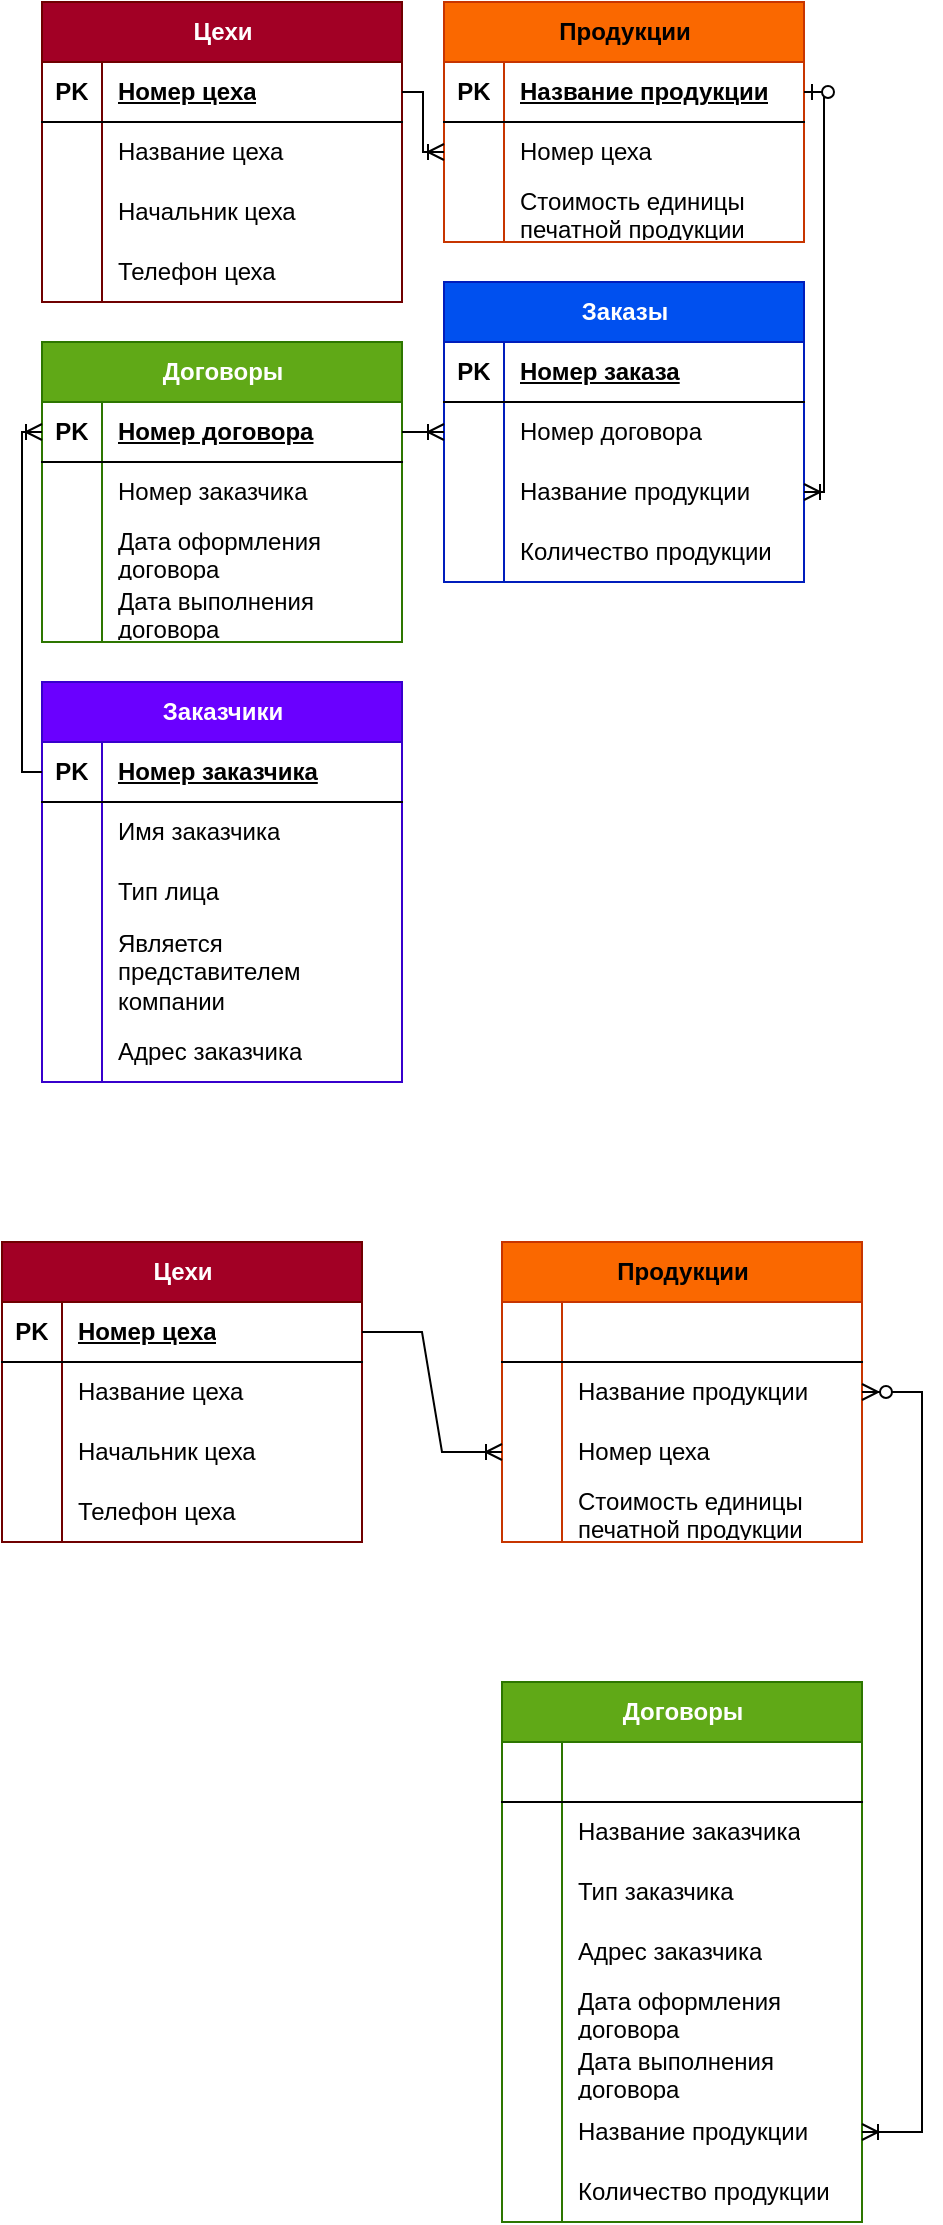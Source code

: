 <mxfile version="22.1.4" type="github">
  <diagram name="Страница 1" id="zLygSy3upfbwJDYn9ktv">
    <mxGraphModel dx="-335" dy="3119" grid="1" gridSize="10" guides="1" tooltips="1" connect="1" arrows="1" fold="1" page="1" pageScale="1" pageWidth="827" pageHeight="1169" math="0" shadow="0">
      <root>
        <mxCell id="0" />
        <mxCell id="1" parent="0" />
        <mxCell id="AlSZQaVEiFYt_fOlfbv8-2" value="Цехи" style="shape=table;startSize=30;container=1;collapsible=1;childLayout=tableLayout;fixedRows=1;rowLines=0;fontStyle=1;align=center;resizeLast=1;html=1;fillColor=#a20025;strokeColor=#6F0000;fontColor=#ffffff;" parent="1" vertex="1">
          <mxGeometry x="1040" y="-2320" width="180" height="150" as="geometry" />
        </mxCell>
        <mxCell id="AlSZQaVEiFYt_fOlfbv8-3" value="" style="shape=tableRow;horizontal=0;startSize=0;swimlaneHead=0;swimlaneBody=0;fillColor=none;collapsible=0;dropTarget=0;points=[[0,0.5],[1,0.5]];portConstraint=eastwest;top=0;left=0;right=0;bottom=1;" parent="AlSZQaVEiFYt_fOlfbv8-2" vertex="1">
          <mxGeometry y="30" width="180" height="30" as="geometry" />
        </mxCell>
        <mxCell id="AlSZQaVEiFYt_fOlfbv8-4" value="PK" style="shape=partialRectangle;connectable=0;fillColor=none;top=0;left=0;bottom=0;right=0;fontStyle=1;overflow=hidden;whiteSpace=wrap;html=1;" parent="AlSZQaVEiFYt_fOlfbv8-3" vertex="1">
          <mxGeometry width="30" height="30" as="geometry">
            <mxRectangle width="30" height="30" as="alternateBounds" />
          </mxGeometry>
        </mxCell>
        <mxCell id="AlSZQaVEiFYt_fOlfbv8-5" value="Номер цеха" style="shape=partialRectangle;connectable=0;fillColor=none;top=0;left=0;bottom=0;right=0;align=left;spacingLeft=6;fontStyle=5;overflow=hidden;whiteSpace=wrap;html=1;" parent="AlSZQaVEiFYt_fOlfbv8-3" vertex="1">
          <mxGeometry x="30" width="150" height="30" as="geometry">
            <mxRectangle width="150" height="30" as="alternateBounds" />
          </mxGeometry>
        </mxCell>
        <mxCell id="AlSZQaVEiFYt_fOlfbv8-6" value="" style="shape=tableRow;horizontal=0;startSize=0;swimlaneHead=0;swimlaneBody=0;fillColor=none;collapsible=0;dropTarget=0;points=[[0,0.5],[1,0.5]];portConstraint=eastwest;top=0;left=0;right=0;bottom=0;" parent="AlSZQaVEiFYt_fOlfbv8-2" vertex="1">
          <mxGeometry y="60" width="180" height="30" as="geometry" />
        </mxCell>
        <mxCell id="AlSZQaVEiFYt_fOlfbv8-7" value="" style="shape=partialRectangle;connectable=0;fillColor=none;top=0;left=0;bottom=0;right=0;editable=1;overflow=hidden;whiteSpace=wrap;html=1;" parent="AlSZQaVEiFYt_fOlfbv8-6" vertex="1">
          <mxGeometry width="30" height="30" as="geometry">
            <mxRectangle width="30" height="30" as="alternateBounds" />
          </mxGeometry>
        </mxCell>
        <mxCell id="AlSZQaVEiFYt_fOlfbv8-8" value="Название цеха" style="shape=partialRectangle;connectable=0;fillColor=none;top=0;left=0;bottom=0;right=0;align=left;spacingLeft=6;overflow=hidden;whiteSpace=wrap;html=1;" parent="AlSZQaVEiFYt_fOlfbv8-6" vertex="1">
          <mxGeometry x="30" width="150" height="30" as="geometry">
            <mxRectangle width="150" height="30" as="alternateBounds" />
          </mxGeometry>
        </mxCell>
        <mxCell id="AlSZQaVEiFYt_fOlfbv8-9" value="" style="shape=tableRow;horizontal=0;startSize=0;swimlaneHead=0;swimlaneBody=0;fillColor=none;collapsible=0;dropTarget=0;points=[[0,0.5],[1,0.5]];portConstraint=eastwest;top=0;left=0;right=0;bottom=0;" parent="AlSZQaVEiFYt_fOlfbv8-2" vertex="1">
          <mxGeometry y="90" width="180" height="30" as="geometry" />
        </mxCell>
        <mxCell id="AlSZQaVEiFYt_fOlfbv8-10" value="" style="shape=partialRectangle;connectable=0;fillColor=none;top=0;left=0;bottom=0;right=0;editable=1;overflow=hidden;whiteSpace=wrap;html=1;" parent="AlSZQaVEiFYt_fOlfbv8-9" vertex="1">
          <mxGeometry width="30" height="30" as="geometry">
            <mxRectangle width="30" height="30" as="alternateBounds" />
          </mxGeometry>
        </mxCell>
        <mxCell id="AlSZQaVEiFYt_fOlfbv8-11" value="Начальник цеха" style="shape=partialRectangle;connectable=0;fillColor=none;top=0;left=0;bottom=0;right=0;align=left;spacingLeft=6;overflow=hidden;whiteSpace=wrap;html=1;" parent="AlSZQaVEiFYt_fOlfbv8-9" vertex="1">
          <mxGeometry x="30" width="150" height="30" as="geometry">
            <mxRectangle width="150" height="30" as="alternateBounds" />
          </mxGeometry>
        </mxCell>
        <mxCell id="AlSZQaVEiFYt_fOlfbv8-12" value="" style="shape=tableRow;horizontal=0;startSize=0;swimlaneHead=0;swimlaneBody=0;fillColor=none;collapsible=0;dropTarget=0;points=[[0,0.5],[1,0.5]];portConstraint=eastwest;top=0;left=0;right=0;bottom=0;" parent="AlSZQaVEiFYt_fOlfbv8-2" vertex="1">
          <mxGeometry y="120" width="180" height="30" as="geometry" />
        </mxCell>
        <mxCell id="AlSZQaVEiFYt_fOlfbv8-13" value="" style="shape=partialRectangle;connectable=0;fillColor=none;top=0;left=0;bottom=0;right=0;editable=1;overflow=hidden;whiteSpace=wrap;html=1;" parent="AlSZQaVEiFYt_fOlfbv8-12" vertex="1">
          <mxGeometry width="30" height="30" as="geometry">
            <mxRectangle width="30" height="30" as="alternateBounds" />
          </mxGeometry>
        </mxCell>
        <mxCell id="AlSZQaVEiFYt_fOlfbv8-14" value="Телефон цеха" style="shape=partialRectangle;connectable=0;fillColor=none;top=0;left=0;bottom=0;right=0;align=left;spacingLeft=6;overflow=hidden;whiteSpace=wrap;html=1;" parent="AlSZQaVEiFYt_fOlfbv8-12" vertex="1">
          <mxGeometry x="30" width="150" height="30" as="geometry">
            <mxRectangle width="150" height="30" as="alternateBounds" />
          </mxGeometry>
        </mxCell>
        <mxCell id="AlSZQaVEiFYt_fOlfbv8-15" value="Договоры" style="shape=table;startSize=30;container=1;collapsible=1;childLayout=tableLayout;fixedRows=1;rowLines=0;fontStyle=1;align=center;resizeLast=1;html=1;fillColor=#60a917;fontColor=#ffffff;strokeColor=#2D7600;" parent="1" vertex="1">
          <mxGeometry x="1040" y="-2150" width="180" height="150" as="geometry" />
        </mxCell>
        <mxCell id="AlSZQaVEiFYt_fOlfbv8-16" value="" style="shape=tableRow;horizontal=0;startSize=0;swimlaneHead=0;swimlaneBody=0;fillColor=none;collapsible=0;dropTarget=0;points=[[0,0.5],[1,0.5]];portConstraint=eastwest;top=0;left=0;right=0;bottom=1;" parent="AlSZQaVEiFYt_fOlfbv8-15" vertex="1">
          <mxGeometry y="30" width="180" height="30" as="geometry" />
        </mxCell>
        <mxCell id="AlSZQaVEiFYt_fOlfbv8-17" value="PK" style="shape=partialRectangle;connectable=0;fillColor=none;top=0;left=0;bottom=0;right=0;fontStyle=1;overflow=hidden;whiteSpace=wrap;html=1;" parent="AlSZQaVEiFYt_fOlfbv8-16" vertex="1">
          <mxGeometry width="30" height="30" as="geometry">
            <mxRectangle width="30" height="30" as="alternateBounds" />
          </mxGeometry>
        </mxCell>
        <mxCell id="AlSZQaVEiFYt_fOlfbv8-18" value="Номер договора" style="shape=partialRectangle;connectable=0;fillColor=none;top=0;left=0;bottom=0;right=0;align=left;spacingLeft=6;fontStyle=5;overflow=hidden;whiteSpace=wrap;html=1;" parent="AlSZQaVEiFYt_fOlfbv8-16" vertex="1">
          <mxGeometry x="30" width="150" height="30" as="geometry">
            <mxRectangle width="150" height="30" as="alternateBounds" />
          </mxGeometry>
        </mxCell>
        <mxCell id="AlSZQaVEiFYt_fOlfbv8-19" value="" style="shape=tableRow;horizontal=0;startSize=0;swimlaneHead=0;swimlaneBody=0;fillColor=none;collapsible=0;dropTarget=0;points=[[0,0.5],[1,0.5]];portConstraint=eastwest;top=0;left=0;right=0;bottom=0;" parent="AlSZQaVEiFYt_fOlfbv8-15" vertex="1">
          <mxGeometry y="60" width="180" height="30" as="geometry" />
        </mxCell>
        <mxCell id="AlSZQaVEiFYt_fOlfbv8-20" value="" style="shape=partialRectangle;connectable=0;fillColor=none;top=0;left=0;bottom=0;right=0;editable=1;overflow=hidden;whiteSpace=wrap;html=1;" parent="AlSZQaVEiFYt_fOlfbv8-19" vertex="1">
          <mxGeometry width="30" height="30" as="geometry">
            <mxRectangle width="30" height="30" as="alternateBounds" />
          </mxGeometry>
        </mxCell>
        <mxCell id="AlSZQaVEiFYt_fOlfbv8-21" value="Номер заказчика" style="shape=partialRectangle;connectable=0;fillColor=none;top=0;left=0;bottom=0;right=0;align=left;spacingLeft=6;overflow=hidden;whiteSpace=wrap;html=1;" parent="AlSZQaVEiFYt_fOlfbv8-19" vertex="1">
          <mxGeometry x="30" width="150" height="30" as="geometry">
            <mxRectangle width="150" height="30" as="alternateBounds" />
          </mxGeometry>
        </mxCell>
        <mxCell id="AlSZQaVEiFYt_fOlfbv8-22" value="" style="shape=tableRow;horizontal=0;startSize=0;swimlaneHead=0;swimlaneBody=0;fillColor=none;collapsible=0;dropTarget=0;points=[[0,0.5],[1,0.5]];portConstraint=eastwest;top=0;left=0;right=0;bottom=0;" parent="AlSZQaVEiFYt_fOlfbv8-15" vertex="1">
          <mxGeometry y="90" width="180" height="30" as="geometry" />
        </mxCell>
        <mxCell id="AlSZQaVEiFYt_fOlfbv8-23" value="" style="shape=partialRectangle;connectable=0;fillColor=none;top=0;left=0;bottom=0;right=0;editable=1;overflow=hidden;whiteSpace=wrap;html=1;" parent="AlSZQaVEiFYt_fOlfbv8-22" vertex="1">
          <mxGeometry width="30" height="30" as="geometry">
            <mxRectangle width="30" height="30" as="alternateBounds" />
          </mxGeometry>
        </mxCell>
        <mxCell id="AlSZQaVEiFYt_fOlfbv8-24" value="Дата оформления договора" style="shape=partialRectangle;connectable=0;fillColor=none;top=0;left=0;bottom=0;right=0;align=left;spacingLeft=6;overflow=hidden;whiteSpace=wrap;html=1;" parent="AlSZQaVEiFYt_fOlfbv8-22" vertex="1">
          <mxGeometry x="30" width="150" height="30" as="geometry">
            <mxRectangle width="150" height="30" as="alternateBounds" />
          </mxGeometry>
        </mxCell>
        <mxCell id="AlSZQaVEiFYt_fOlfbv8-25" value="" style="shape=tableRow;horizontal=0;startSize=0;swimlaneHead=0;swimlaneBody=0;fillColor=none;collapsible=0;dropTarget=0;points=[[0,0.5],[1,0.5]];portConstraint=eastwest;top=0;left=0;right=0;bottom=0;" parent="AlSZQaVEiFYt_fOlfbv8-15" vertex="1">
          <mxGeometry y="120" width="180" height="30" as="geometry" />
        </mxCell>
        <mxCell id="AlSZQaVEiFYt_fOlfbv8-26" value="" style="shape=partialRectangle;connectable=0;fillColor=none;top=0;left=0;bottom=0;right=0;editable=1;overflow=hidden;whiteSpace=wrap;html=1;" parent="AlSZQaVEiFYt_fOlfbv8-25" vertex="1">
          <mxGeometry width="30" height="30" as="geometry">
            <mxRectangle width="30" height="30" as="alternateBounds" />
          </mxGeometry>
        </mxCell>
        <mxCell id="AlSZQaVEiFYt_fOlfbv8-27" value="Дата выполнения договора" style="shape=partialRectangle;connectable=0;fillColor=none;top=0;left=0;bottom=0;right=0;align=left;spacingLeft=6;overflow=hidden;whiteSpace=wrap;html=1;" parent="AlSZQaVEiFYt_fOlfbv8-25" vertex="1">
          <mxGeometry x="30" width="150" height="30" as="geometry">
            <mxRectangle width="150" height="30" as="alternateBounds" />
          </mxGeometry>
        </mxCell>
        <mxCell id="AlSZQaVEiFYt_fOlfbv8-28" value="Продукции" style="shape=table;startSize=30;container=1;collapsible=1;childLayout=tableLayout;fixedRows=1;rowLines=0;fontStyle=1;align=center;resizeLast=1;html=1;fillColor=#fa6800;fontColor=#000000;strokeColor=#C73500;" parent="1" vertex="1">
          <mxGeometry x="1241" y="-2320" width="180" height="120" as="geometry" />
        </mxCell>
        <mxCell id="AlSZQaVEiFYt_fOlfbv8-29" value="" style="shape=tableRow;horizontal=0;startSize=0;swimlaneHead=0;swimlaneBody=0;fillColor=none;collapsible=0;dropTarget=0;points=[[0,0.5],[1,0.5]];portConstraint=eastwest;top=0;left=0;right=0;bottom=1;" parent="AlSZQaVEiFYt_fOlfbv8-28" vertex="1">
          <mxGeometry y="30" width="180" height="30" as="geometry" />
        </mxCell>
        <mxCell id="AlSZQaVEiFYt_fOlfbv8-30" value="PK" style="shape=partialRectangle;connectable=0;fillColor=none;top=0;left=0;bottom=0;right=0;fontStyle=1;overflow=hidden;whiteSpace=wrap;html=1;" parent="AlSZQaVEiFYt_fOlfbv8-29" vertex="1">
          <mxGeometry width="30" height="30" as="geometry">
            <mxRectangle width="30" height="30" as="alternateBounds" />
          </mxGeometry>
        </mxCell>
        <mxCell id="AlSZQaVEiFYt_fOlfbv8-31" value="Название продукции" style="shape=partialRectangle;connectable=0;fillColor=none;top=0;left=0;bottom=0;right=0;align=left;spacingLeft=6;fontStyle=5;overflow=hidden;whiteSpace=wrap;html=1;" parent="AlSZQaVEiFYt_fOlfbv8-29" vertex="1">
          <mxGeometry x="30" width="150" height="30" as="geometry">
            <mxRectangle width="150" height="30" as="alternateBounds" />
          </mxGeometry>
        </mxCell>
        <mxCell id="AlSZQaVEiFYt_fOlfbv8-32" value="" style="shape=tableRow;horizontal=0;startSize=0;swimlaneHead=0;swimlaneBody=0;fillColor=none;collapsible=0;dropTarget=0;points=[[0,0.5],[1,0.5]];portConstraint=eastwest;top=0;left=0;right=0;bottom=0;" parent="AlSZQaVEiFYt_fOlfbv8-28" vertex="1">
          <mxGeometry y="60" width="180" height="30" as="geometry" />
        </mxCell>
        <mxCell id="AlSZQaVEiFYt_fOlfbv8-33" value="" style="shape=partialRectangle;connectable=0;fillColor=none;top=0;left=0;bottom=0;right=0;editable=1;overflow=hidden;whiteSpace=wrap;html=1;" parent="AlSZQaVEiFYt_fOlfbv8-32" vertex="1">
          <mxGeometry width="30" height="30" as="geometry">
            <mxRectangle width="30" height="30" as="alternateBounds" />
          </mxGeometry>
        </mxCell>
        <mxCell id="AlSZQaVEiFYt_fOlfbv8-34" value="Номер цеха" style="shape=partialRectangle;connectable=0;fillColor=none;top=0;left=0;bottom=0;right=0;align=left;spacingLeft=6;overflow=hidden;whiteSpace=wrap;html=1;" parent="AlSZQaVEiFYt_fOlfbv8-32" vertex="1">
          <mxGeometry x="30" width="150" height="30" as="geometry">
            <mxRectangle width="150" height="30" as="alternateBounds" />
          </mxGeometry>
        </mxCell>
        <mxCell id="AlSZQaVEiFYt_fOlfbv8-35" value="" style="shape=tableRow;horizontal=0;startSize=0;swimlaneHead=0;swimlaneBody=0;fillColor=none;collapsible=0;dropTarget=0;points=[[0,0.5],[1,0.5]];portConstraint=eastwest;top=0;left=0;right=0;bottom=0;" parent="AlSZQaVEiFYt_fOlfbv8-28" vertex="1">
          <mxGeometry y="90" width="180" height="30" as="geometry" />
        </mxCell>
        <mxCell id="AlSZQaVEiFYt_fOlfbv8-36" value="" style="shape=partialRectangle;connectable=0;fillColor=none;top=0;left=0;bottom=0;right=0;editable=1;overflow=hidden;whiteSpace=wrap;html=1;" parent="AlSZQaVEiFYt_fOlfbv8-35" vertex="1">
          <mxGeometry width="30" height="30" as="geometry">
            <mxRectangle width="30" height="30" as="alternateBounds" />
          </mxGeometry>
        </mxCell>
        <mxCell id="AlSZQaVEiFYt_fOlfbv8-37" value="Стоимость единицы печатной продукции" style="shape=partialRectangle;connectable=0;fillColor=none;top=0;left=0;bottom=0;right=0;align=left;spacingLeft=6;overflow=hidden;whiteSpace=wrap;html=1;" parent="AlSZQaVEiFYt_fOlfbv8-35" vertex="1">
          <mxGeometry x="30" width="150" height="30" as="geometry">
            <mxRectangle width="150" height="30" as="alternateBounds" />
          </mxGeometry>
        </mxCell>
        <mxCell id="AlSZQaVEiFYt_fOlfbv8-41" value="Заказы" style="shape=table;startSize=30;container=1;collapsible=1;childLayout=tableLayout;fixedRows=1;rowLines=0;fontStyle=1;align=center;resizeLast=1;html=1;fillColor=#0050ef;fontColor=#ffffff;strokeColor=#001DBC;" parent="1" vertex="1">
          <mxGeometry x="1241" y="-2180" width="180" height="150" as="geometry" />
        </mxCell>
        <mxCell id="AlSZQaVEiFYt_fOlfbv8-42" value="" style="shape=tableRow;horizontal=0;startSize=0;swimlaneHead=0;swimlaneBody=0;fillColor=none;collapsible=0;dropTarget=0;points=[[0,0.5],[1,0.5]];portConstraint=eastwest;top=0;left=0;right=0;bottom=1;" parent="AlSZQaVEiFYt_fOlfbv8-41" vertex="1">
          <mxGeometry y="30" width="180" height="30" as="geometry" />
        </mxCell>
        <mxCell id="AlSZQaVEiFYt_fOlfbv8-43" value="PK" style="shape=partialRectangle;connectable=0;fillColor=none;top=0;left=0;bottom=0;right=0;fontStyle=1;overflow=hidden;whiteSpace=wrap;html=1;" parent="AlSZQaVEiFYt_fOlfbv8-42" vertex="1">
          <mxGeometry width="30" height="30" as="geometry">
            <mxRectangle width="30" height="30" as="alternateBounds" />
          </mxGeometry>
        </mxCell>
        <mxCell id="AlSZQaVEiFYt_fOlfbv8-44" value="Номер заказа" style="shape=partialRectangle;connectable=0;fillColor=none;top=0;left=0;bottom=0;right=0;align=left;spacingLeft=6;fontStyle=5;overflow=hidden;whiteSpace=wrap;html=1;" parent="AlSZQaVEiFYt_fOlfbv8-42" vertex="1">
          <mxGeometry x="30" width="150" height="30" as="geometry">
            <mxRectangle width="150" height="30" as="alternateBounds" />
          </mxGeometry>
        </mxCell>
        <mxCell id="AlSZQaVEiFYt_fOlfbv8-45" value="" style="shape=tableRow;horizontal=0;startSize=0;swimlaneHead=0;swimlaneBody=0;fillColor=none;collapsible=0;dropTarget=0;points=[[0,0.5],[1,0.5]];portConstraint=eastwest;top=0;left=0;right=0;bottom=0;" parent="AlSZQaVEiFYt_fOlfbv8-41" vertex="1">
          <mxGeometry y="60" width="180" height="30" as="geometry" />
        </mxCell>
        <mxCell id="AlSZQaVEiFYt_fOlfbv8-46" value="" style="shape=partialRectangle;connectable=0;fillColor=none;top=0;left=0;bottom=0;right=0;editable=1;overflow=hidden;whiteSpace=wrap;html=1;" parent="AlSZQaVEiFYt_fOlfbv8-45" vertex="1">
          <mxGeometry width="30" height="30" as="geometry">
            <mxRectangle width="30" height="30" as="alternateBounds" />
          </mxGeometry>
        </mxCell>
        <mxCell id="AlSZQaVEiFYt_fOlfbv8-47" value="Номер договора" style="shape=partialRectangle;connectable=0;fillColor=none;top=0;left=0;bottom=0;right=0;align=left;spacingLeft=6;overflow=hidden;whiteSpace=wrap;html=1;" parent="AlSZQaVEiFYt_fOlfbv8-45" vertex="1">
          <mxGeometry x="30" width="150" height="30" as="geometry">
            <mxRectangle width="150" height="30" as="alternateBounds" />
          </mxGeometry>
        </mxCell>
        <mxCell id="AlSZQaVEiFYt_fOlfbv8-48" value="" style="shape=tableRow;horizontal=0;startSize=0;swimlaneHead=0;swimlaneBody=0;fillColor=none;collapsible=0;dropTarget=0;points=[[0,0.5],[1,0.5]];portConstraint=eastwest;top=0;left=0;right=0;bottom=0;" parent="AlSZQaVEiFYt_fOlfbv8-41" vertex="1">
          <mxGeometry y="90" width="180" height="30" as="geometry" />
        </mxCell>
        <mxCell id="AlSZQaVEiFYt_fOlfbv8-49" value="" style="shape=partialRectangle;connectable=0;fillColor=none;top=0;left=0;bottom=0;right=0;editable=1;overflow=hidden;whiteSpace=wrap;html=1;" parent="AlSZQaVEiFYt_fOlfbv8-48" vertex="1">
          <mxGeometry width="30" height="30" as="geometry">
            <mxRectangle width="30" height="30" as="alternateBounds" />
          </mxGeometry>
        </mxCell>
        <mxCell id="AlSZQaVEiFYt_fOlfbv8-50" value="Название продукции" style="shape=partialRectangle;connectable=0;fillColor=none;top=0;left=0;bottom=0;right=0;align=left;spacingLeft=6;overflow=hidden;whiteSpace=wrap;html=1;" parent="AlSZQaVEiFYt_fOlfbv8-48" vertex="1">
          <mxGeometry x="30" width="150" height="30" as="geometry">
            <mxRectangle width="150" height="30" as="alternateBounds" />
          </mxGeometry>
        </mxCell>
        <mxCell id="AlSZQaVEiFYt_fOlfbv8-51" value="" style="shape=tableRow;horizontal=0;startSize=0;swimlaneHead=0;swimlaneBody=0;fillColor=none;collapsible=0;dropTarget=0;points=[[0,0.5],[1,0.5]];portConstraint=eastwest;top=0;left=0;right=0;bottom=0;" parent="AlSZQaVEiFYt_fOlfbv8-41" vertex="1">
          <mxGeometry y="120" width="180" height="30" as="geometry" />
        </mxCell>
        <mxCell id="AlSZQaVEiFYt_fOlfbv8-52" value="" style="shape=partialRectangle;connectable=0;fillColor=none;top=0;left=0;bottom=0;right=0;editable=1;overflow=hidden;whiteSpace=wrap;html=1;" parent="AlSZQaVEiFYt_fOlfbv8-51" vertex="1">
          <mxGeometry width="30" height="30" as="geometry">
            <mxRectangle width="30" height="30" as="alternateBounds" />
          </mxGeometry>
        </mxCell>
        <mxCell id="AlSZQaVEiFYt_fOlfbv8-53" value="Количество продукции" style="shape=partialRectangle;connectable=0;fillColor=none;top=0;left=0;bottom=0;right=0;align=left;spacingLeft=6;overflow=hidden;whiteSpace=wrap;html=1;" parent="AlSZQaVEiFYt_fOlfbv8-51" vertex="1">
          <mxGeometry x="30" width="150" height="30" as="geometry">
            <mxRectangle width="150" height="30" as="alternateBounds" />
          </mxGeometry>
        </mxCell>
        <mxCell id="AlSZQaVEiFYt_fOlfbv8-55" value="Заказчики" style="shape=table;startSize=30;container=1;collapsible=1;childLayout=tableLayout;fixedRows=1;rowLines=0;fontStyle=1;align=center;resizeLast=1;html=1;fillColor=#6a00ff;fontColor=#ffffff;strokeColor=#3700CC;" parent="1" vertex="1">
          <mxGeometry x="1040" y="-1980" width="180" height="200" as="geometry" />
        </mxCell>
        <mxCell id="AlSZQaVEiFYt_fOlfbv8-56" value="" style="shape=tableRow;horizontal=0;startSize=0;swimlaneHead=0;swimlaneBody=0;fillColor=none;collapsible=0;dropTarget=0;points=[[0,0.5],[1,0.5]];portConstraint=eastwest;top=0;left=0;right=0;bottom=1;" parent="AlSZQaVEiFYt_fOlfbv8-55" vertex="1">
          <mxGeometry y="30" width="180" height="30" as="geometry" />
        </mxCell>
        <mxCell id="AlSZQaVEiFYt_fOlfbv8-57" value="PK" style="shape=partialRectangle;connectable=0;fillColor=none;top=0;left=0;bottom=0;right=0;fontStyle=1;overflow=hidden;whiteSpace=wrap;html=1;" parent="AlSZQaVEiFYt_fOlfbv8-56" vertex="1">
          <mxGeometry width="30" height="30" as="geometry">
            <mxRectangle width="30" height="30" as="alternateBounds" />
          </mxGeometry>
        </mxCell>
        <mxCell id="AlSZQaVEiFYt_fOlfbv8-58" value="Номер заказчика" style="shape=partialRectangle;connectable=0;fillColor=none;top=0;left=0;bottom=0;right=0;align=left;spacingLeft=6;fontStyle=5;overflow=hidden;whiteSpace=wrap;html=1;" parent="AlSZQaVEiFYt_fOlfbv8-56" vertex="1">
          <mxGeometry x="30" width="150" height="30" as="geometry">
            <mxRectangle width="150" height="30" as="alternateBounds" />
          </mxGeometry>
        </mxCell>
        <mxCell id="AlSZQaVEiFYt_fOlfbv8-59" value="" style="shape=tableRow;horizontal=0;startSize=0;swimlaneHead=0;swimlaneBody=0;fillColor=none;collapsible=0;dropTarget=0;points=[[0,0.5],[1,0.5]];portConstraint=eastwest;top=0;left=0;right=0;bottom=0;" parent="AlSZQaVEiFYt_fOlfbv8-55" vertex="1">
          <mxGeometry y="60" width="180" height="30" as="geometry" />
        </mxCell>
        <mxCell id="AlSZQaVEiFYt_fOlfbv8-60" value="" style="shape=partialRectangle;connectable=0;fillColor=none;top=0;left=0;bottom=0;right=0;editable=1;overflow=hidden;whiteSpace=wrap;html=1;" parent="AlSZQaVEiFYt_fOlfbv8-59" vertex="1">
          <mxGeometry width="30" height="30" as="geometry">
            <mxRectangle width="30" height="30" as="alternateBounds" />
          </mxGeometry>
        </mxCell>
        <mxCell id="AlSZQaVEiFYt_fOlfbv8-61" value="Имя заказчика" style="shape=partialRectangle;connectable=0;fillColor=none;top=0;left=0;bottom=0;right=0;align=left;spacingLeft=6;overflow=hidden;whiteSpace=wrap;html=1;" parent="AlSZQaVEiFYt_fOlfbv8-59" vertex="1">
          <mxGeometry x="30" width="150" height="30" as="geometry">
            <mxRectangle width="150" height="30" as="alternateBounds" />
          </mxGeometry>
        </mxCell>
        <mxCell id="AlSZQaVEiFYt_fOlfbv8-62" value="" style="shape=tableRow;horizontal=0;startSize=0;swimlaneHead=0;swimlaneBody=0;fillColor=none;collapsible=0;dropTarget=0;points=[[0,0.5],[1,0.5]];portConstraint=eastwest;top=0;left=0;right=0;bottom=0;" parent="AlSZQaVEiFYt_fOlfbv8-55" vertex="1">
          <mxGeometry y="90" width="180" height="30" as="geometry" />
        </mxCell>
        <mxCell id="AlSZQaVEiFYt_fOlfbv8-63" value="" style="shape=partialRectangle;connectable=0;fillColor=none;top=0;left=0;bottom=0;right=0;editable=1;overflow=hidden;whiteSpace=wrap;html=1;" parent="AlSZQaVEiFYt_fOlfbv8-62" vertex="1">
          <mxGeometry width="30" height="30" as="geometry">
            <mxRectangle width="30" height="30" as="alternateBounds" />
          </mxGeometry>
        </mxCell>
        <mxCell id="AlSZQaVEiFYt_fOlfbv8-64" value="Тип лица" style="shape=partialRectangle;connectable=0;fillColor=none;top=0;left=0;bottom=0;right=0;align=left;spacingLeft=6;overflow=hidden;whiteSpace=wrap;html=1;" parent="AlSZQaVEiFYt_fOlfbv8-62" vertex="1">
          <mxGeometry x="30" width="150" height="30" as="geometry">
            <mxRectangle width="150" height="30" as="alternateBounds" />
          </mxGeometry>
        </mxCell>
        <mxCell id="AlSZQaVEiFYt_fOlfbv8-65" value="" style="shape=tableRow;horizontal=0;startSize=0;swimlaneHead=0;swimlaneBody=0;fillColor=none;collapsible=0;dropTarget=0;points=[[0,0.5],[1,0.5]];portConstraint=eastwest;top=0;left=0;right=0;bottom=0;" parent="AlSZQaVEiFYt_fOlfbv8-55" vertex="1">
          <mxGeometry y="120" width="180" height="50" as="geometry" />
        </mxCell>
        <mxCell id="AlSZQaVEiFYt_fOlfbv8-66" value="" style="shape=partialRectangle;connectable=0;fillColor=none;top=0;left=0;bottom=0;right=0;editable=1;overflow=hidden;whiteSpace=wrap;html=1;" parent="AlSZQaVEiFYt_fOlfbv8-65" vertex="1">
          <mxGeometry width="30" height="50" as="geometry">
            <mxRectangle width="30" height="50" as="alternateBounds" />
          </mxGeometry>
        </mxCell>
        <mxCell id="AlSZQaVEiFYt_fOlfbv8-67" value="Является представителем компании" style="shape=partialRectangle;connectable=0;fillColor=none;top=0;left=0;bottom=0;right=0;align=left;spacingLeft=6;overflow=hidden;whiteSpace=wrap;html=1;" parent="AlSZQaVEiFYt_fOlfbv8-65" vertex="1">
          <mxGeometry x="30" width="150" height="50" as="geometry">
            <mxRectangle width="150" height="50" as="alternateBounds" />
          </mxGeometry>
        </mxCell>
        <mxCell id="AlSZQaVEiFYt_fOlfbv8-68" style="shape=tableRow;horizontal=0;startSize=0;swimlaneHead=0;swimlaneBody=0;fillColor=none;collapsible=0;dropTarget=0;points=[[0,0.5],[1,0.5]];portConstraint=eastwest;top=0;left=0;right=0;bottom=0;" parent="AlSZQaVEiFYt_fOlfbv8-55" vertex="1">
          <mxGeometry y="170" width="180" height="30" as="geometry" />
        </mxCell>
        <mxCell id="AlSZQaVEiFYt_fOlfbv8-69" style="shape=partialRectangle;connectable=0;fillColor=none;top=0;left=0;bottom=0;right=0;editable=1;overflow=hidden;whiteSpace=wrap;html=1;" parent="AlSZQaVEiFYt_fOlfbv8-68" vertex="1">
          <mxGeometry width="30" height="30" as="geometry">
            <mxRectangle width="30" height="30" as="alternateBounds" />
          </mxGeometry>
        </mxCell>
        <mxCell id="AlSZQaVEiFYt_fOlfbv8-70" value="Адрес заказчика" style="shape=partialRectangle;connectable=0;fillColor=none;top=0;left=0;bottom=0;right=0;align=left;spacingLeft=6;overflow=hidden;whiteSpace=wrap;html=1;" parent="AlSZQaVEiFYt_fOlfbv8-68" vertex="1">
          <mxGeometry x="30" width="150" height="30" as="geometry">
            <mxRectangle width="150" height="30" as="alternateBounds" />
          </mxGeometry>
        </mxCell>
        <mxCell id="AlSZQaVEiFYt_fOlfbv8-72" value="" style="edgeStyle=orthogonalEdgeStyle;fontSize=12;html=1;endArrow=ERoneToMany;rounded=0;" parent="1" source="AlSZQaVEiFYt_fOlfbv8-3" target="AlSZQaVEiFYt_fOlfbv8-32" edge="1">
          <mxGeometry width="100" height="100" relative="1" as="geometry">
            <mxPoint x="1230" y="-2220" as="sourcePoint" />
            <mxPoint x="1330" y="-2320" as="targetPoint" />
          </mxGeometry>
        </mxCell>
        <mxCell id="AlSZQaVEiFYt_fOlfbv8-73" value="" style="edgeStyle=orthogonalEdgeStyle;fontSize=12;html=1;endArrow=ERoneToMany;startArrow=ERzeroToOne;rounded=0;exitX=1;exitY=0.5;exitDx=0;exitDy=0;" parent="1" source="AlSZQaVEiFYt_fOlfbv8-29" target="AlSZQaVEiFYt_fOlfbv8-48" edge="1">
          <mxGeometry width="100" height="100" relative="1" as="geometry">
            <mxPoint x="1280" y="-1860" as="sourcePoint" />
            <mxPoint x="1380" y="-1960" as="targetPoint" />
          </mxGeometry>
        </mxCell>
        <mxCell id="AlSZQaVEiFYt_fOlfbv8-74" value="" style="edgeStyle=orthogonalEdgeStyle;fontSize=12;html=1;endArrow=ERoneToMany;rounded=0;" parent="1" source="AlSZQaVEiFYt_fOlfbv8-16" target="AlSZQaVEiFYt_fOlfbv8-45" edge="1">
          <mxGeometry width="100" height="100" relative="1" as="geometry">
            <mxPoint x="1290" y="-1860" as="sourcePoint" />
            <mxPoint x="1390" y="-1960" as="targetPoint" />
          </mxGeometry>
        </mxCell>
        <mxCell id="AlSZQaVEiFYt_fOlfbv8-75" value="" style="edgeStyle=orthogonalEdgeStyle;fontSize=12;html=1;endArrow=ERoneToMany;rounded=0;entryX=0;entryY=0.5;entryDx=0;entryDy=0;exitX=0;exitY=0.5;exitDx=0;exitDy=0;" parent="1" source="AlSZQaVEiFYt_fOlfbv8-56" target="AlSZQaVEiFYt_fOlfbv8-16" edge="1">
          <mxGeometry width="100" height="100" relative="1" as="geometry">
            <mxPoint x="1020" y="-1880" as="sourcePoint" />
            <mxPoint x="1120" y="-1980" as="targetPoint" />
          </mxGeometry>
        </mxCell>
        <mxCell id="plb7k_zSwulyN5ZDQvpg-1" value="Цехи" style="shape=table;startSize=30;container=1;collapsible=1;childLayout=tableLayout;fixedRows=1;rowLines=0;fontStyle=1;align=center;resizeLast=1;html=1;fillColor=#a20025;strokeColor=#6F0000;fontColor=#ffffff;" vertex="1" parent="1">
          <mxGeometry x="1020" y="-1700" width="180" height="150" as="geometry" />
        </mxCell>
        <mxCell id="plb7k_zSwulyN5ZDQvpg-2" value="" style="shape=tableRow;horizontal=0;startSize=0;swimlaneHead=0;swimlaneBody=0;fillColor=none;collapsible=0;dropTarget=0;points=[[0,0.5],[1,0.5]];portConstraint=eastwest;top=0;left=0;right=0;bottom=1;" vertex="1" parent="plb7k_zSwulyN5ZDQvpg-1">
          <mxGeometry y="30" width="180" height="30" as="geometry" />
        </mxCell>
        <mxCell id="plb7k_zSwulyN5ZDQvpg-3" value="PK" style="shape=partialRectangle;connectable=0;fillColor=none;top=0;left=0;bottom=0;right=0;fontStyle=1;overflow=hidden;whiteSpace=wrap;html=1;" vertex="1" parent="plb7k_zSwulyN5ZDQvpg-2">
          <mxGeometry width="30" height="30" as="geometry">
            <mxRectangle width="30" height="30" as="alternateBounds" />
          </mxGeometry>
        </mxCell>
        <mxCell id="plb7k_zSwulyN5ZDQvpg-4" value="Номер цеха" style="shape=partialRectangle;connectable=0;fillColor=none;top=0;left=0;bottom=0;right=0;align=left;spacingLeft=6;fontStyle=5;overflow=hidden;whiteSpace=wrap;html=1;" vertex="1" parent="plb7k_zSwulyN5ZDQvpg-2">
          <mxGeometry x="30" width="150" height="30" as="geometry">
            <mxRectangle width="150" height="30" as="alternateBounds" />
          </mxGeometry>
        </mxCell>
        <mxCell id="plb7k_zSwulyN5ZDQvpg-5" value="" style="shape=tableRow;horizontal=0;startSize=0;swimlaneHead=0;swimlaneBody=0;fillColor=none;collapsible=0;dropTarget=0;points=[[0,0.5],[1,0.5]];portConstraint=eastwest;top=0;left=0;right=0;bottom=0;" vertex="1" parent="plb7k_zSwulyN5ZDQvpg-1">
          <mxGeometry y="60" width="180" height="30" as="geometry" />
        </mxCell>
        <mxCell id="plb7k_zSwulyN5ZDQvpg-6" value="" style="shape=partialRectangle;connectable=0;fillColor=none;top=0;left=0;bottom=0;right=0;editable=1;overflow=hidden;whiteSpace=wrap;html=1;" vertex="1" parent="plb7k_zSwulyN5ZDQvpg-5">
          <mxGeometry width="30" height="30" as="geometry">
            <mxRectangle width="30" height="30" as="alternateBounds" />
          </mxGeometry>
        </mxCell>
        <mxCell id="plb7k_zSwulyN5ZDQvpg-7" value="Название цеха" style="shape=partialRectangle;connectable=0;fillColor=none;top=0;left=0;bottom=0;right=0;align=left;spacingLeft=6;overflow=hidden;whiteSpace=wrap;html=1;" vertex="1" parent="plb7k_zSwulyN5ZDQvpg-5">
          <mxGeometry x="30" width="150" height="30" as="geometry">
            <mxRectangle width="150" height="30" as="alternateBounds" />
          </mxGeometry>
        </mxCell>
        <mxCell id="plb7k_zSwulyN5ZDQvpg-8" value="" style="shape=tableRow;horizontal=0;startSize=0;swimlaneHead=0;swimlaneBody=0;fillColor=none;collapsible=0;dropTarget=0;points=[[0,0.5],[1,0.5]];portConstraint=eastwest;top=0;left=0;right=0;bottom=0;" vertex="1" parent="plb7k_zSwulyN5ZDQvpg-1">
          <mxGeometry y="90" width="180" height="30" as="geometry" />
        </mxCell>
        <mxCell id="plb7k_zSwulyN5ZDQvpg-9" value="" style="shape=partialRectangle;connectable=0;fillColor=none;top=0;left=0;bottom=0;right=0;editable=1;overflow=hidden;whiteSpace=wrap;html=1;" vertex="1" parent="plb7k_zSwulyN5ZDQvpg-8">
          <mxGeometry width="30" height="30" as="geometry">
            <mxRectangle width="30" height="30" as="alternateBounds" />
          </mxGeometry>
        </mxCell>
        <mxCell id="plb7k_zSwulyN5ZDQvpg-10" value="Начальник цеха" style="shape=partialRectangle;connectable=0;fillColor=none;top=0;left=0;bottom=0;right=0;align=left;spacingLeft=6;overflow=hidden;whiteSpace=wrap;html=1;" vertex="1" parent="plb7k_zSwulyN5ZDQvpg-8">
          <mxGeometry x="30" width="150" height="30" as="geometry">
            <mxRectangle width="150" height="30" as="alternateBounds" />
          </mxGeometry>
        </mxCell>
        <mxCell id="plb7k_zSwulyN5ZDQvpg-11" value="" style="shape=tableRow;horizontal=0;startSize=0;swimlaneHead=0;swimlaneBody=0;fillColor=none;collapsible=0;dropTarget=0;points=[[0,0.5],[1,0.5]];portConstraint=eastwest;top=0;left=0;right=0;bottom=0;" vertex="1" parent="plb7k_zSwulyN5ZDQvpg-1">
          <mxGeometry y="120" width="180" height="30" as="geometry" />
        </mxCell>
        <mxCell id="plb7k_zSwulyN5ZDQvpg-12" value="" style="shape=partialRectangle;connectable=0;fillColor=none;top=0;left=0;bottom=0;right=0;editable=1;overflow=hidden;whiteSpace=wrap;html=1;" vertex="1" parent="plb7k_zSwulyN5ZDQvpg-11">
          <mxGeometry width="30" height="30" as="geometry">
            <mxRectangle width="30" height="30" as="alternateBounds" />
          </mxGeometry>
        </mxCell>
        <mxCell id="plb7k_zSwulyN5ZDQvpg-13" value="Телефон цеха" style="shape=partialRectangle;connectable=0;fillColor=none;top=0;left=0;bottom=0;right=0;align=left;spacingLeft=6;overflow=hidden;whiteSpace=wrap;html=1;" vertex="1" parent="plb7k_zSwulyN5ZDQvpg-11">
          <mxGeometry x="30" width="150" height="30" as="geometry">
            <mxRectangle width="150" height="30" as="alternateBounds" />
          </mxGeometry>
        </mxCell>
        <mxCell id="plb7k_zSwulyN5ZDQvpg-14" value="Договоры" style="shape=table;startSize=30;container=1;collapsible=1;childLayout=tableLayout;fixedRows=1;rowLines=0;fontStyle=1;align=center;resizeLast=1;html=1;fillColor=#60a917;fontColor=#ffffff;strokeColor=#2D7600;" vertex="1" parent="1">
          <mxGeometry x="1270" y="-1480" width="180" height="270" as="geometry" />
        </mxCell>
        <mxCell id="plb7k_zSwulyN5ZDQvpg-15" value="" style="shape=tableRow;horizontal=0;startSize=0;swimlaneHead=0;swimlaneBody=0;fillColor=none;collapsible=0;dropTarget=0;points=[[0,0.5],[1,0.5]];portConstraint=eastwest;top=0;left=0;right=0;bottom=1;" vertex="1" parent="plb7k_zSwulyN5ZDQvpg-14">
          <mxGeometry y="30" width="180" height="30" as="geometry" />
        </mxCell>
        <mxCell id="plb7k_zSwulyN5ZDQvpg-16" value="" style="shape=partialRectangle;connectable=0;fillColor=none;top=0;left=0;bottom=0;right=0;fontStyle=1;overflow=hidden;whiteSpace=wrap;html=1;" vertex="1" parent="plb7k_zSwulyN5ZDQvpg-15">
          <mxGeometry width="30" height="30" as="geometry">
            <mxRectangle width="30" height="30" as="alternateBounds" />
          </mxGeometry>
        </mxCell>
        <mxCell id="plb7k_zSwulyN5ZDQvpg-17" value="" style="shape=partialRectangle;connectable=0;fillColor=none;top=0;left=0;bottom=0;right=0;align=left;spacingLeft=6;fontStyle=5;overflow=hidden;whiteSpace=wrap;html=1;" vertex="1" parent="plb7k_zSwulyN5ZDQvpg-15">
          <mxGeometry x="30" width="150" height="30" as="geometry">
            <mxRectangle width="150" height="30" as="alternateBounds" />
          </mxGeometry>
        </mxCell>
        <mxCell id="plb7k_zSwulyN5ZDQvpg-18" value="" style="shape=tableRow;horizontal=0;startSize=0;swimlaneHead=0;swimlaneBody=0;fillColor=none;collapsible=0;dropTarget=0;points=[[0,0.5],[1,0.5]];portConstraint=eastwest;top=0;left=0;right=0;bottom=0;" vertex="1" parent="plb7k_zSwulyN5ZDQvpg-14">
          <mxGeometry y="60" width="180" height="30" as="geometry" />
        </mxCell>
        <mxCell id="plb7k_zSwulyN5ZDQvpg-19" value="" style="shape=partialRectangle;connectable=0;fillColor=none;top=0;left=0;bottom=0;right=0;editable=1;overflow=hidden;whiteSpace=wrap;html=1;" vertex="1" parent="plb7k_zSwulyN5ZDQvpg-18">
          <mxGeometry width="30" height="30" as="geometry">
            <mxRectangle width="30" height="30" as="alternateBounds" />
          </mxGeometry>
        </mxCell>
        <mxCell id="plb7k_zSwulyN5ZDQvpg-20" value="Название заказчика" style="shape=partialRectangle;connectable=0;fillColor=none;top=0;left=0;bottom=0;right=0;align=left;spacingLeft=6;overflow=hidden;whiteSpace=wrap;html=1;" vertex="1" parent="plb7k_zSwulyN5ZDQvpg-18">
          <mxGeometry x="30" width="150" height="30" as="geometry">
            <mxRectangle width="150" height="30" as="alternateBounds" />
          </mxGeometry>
        </mxCell>
        <mxCell id="plb7k_zSwulyN5ZDQvpg-43" style="shape=tableRow;horizontal=0;startSize=0;swimlaneHead=0;swimlaneBody=0;fillColor=none;collapsible=0;dropTarget=0;points=[[0,0.5],[1,0.5]];portConstraint=eastwest;top=0;left=0;right=0;bottom=0;" vertex="1" parent="plb7k_zSwulyN5ZDQvpg-14">
          <mxGeometry y="90" width="180" height="30" as="geometry" />
        </mxCell>
        <mxCell id="plb7k_zSwulyN5ZDQvpg-44" style="shape=partialRectangle;connectable=0;fillColor=none;top=0;left=0;bottom=0;right=0;editable=1;overflow=hidden;whiteSpace=wrap;html=1;" vertex="1" parent="plb7k_zSwulyN5ZDQvpg-43">
          <mxGeometry width="30" height="30" as="geometry">
            <mxRectangle width="30" height="30" as="alternateBounds" />
          </mxGeometry>
        </mxCell>
        <mxCell id="plb7k_zSwulyN5ZDQvpg-45" value="&lt;div&gt;Тип заказчика&lt;/div&gt;" style="shape=partialRectangle;connectable=0;fillColor=none;top=0;left=0;bottom=0;right=0;align=left;spacingLeft=6;overflow=hidden;whiteSpace=wrap;html=1;" vertex="1" parent="plb7k_zSwulyN5ZDQvpg-43">
          <mxGeometry x="30" width="150" height="30" as="geometry">
            <mxRectangle width="150" height="30" as="alternateBounds" />
          </mxGeometry>
        </mxCell>
        <mxCell id="plb7k_zSwulyN5ZDQvpg-40" style="shape=tableRow;horizontal=0;startSize=0;swimlaneHead=0;swimlaneBody=0;fillColor=none;collapsible=0;dropTarget=0;points=[[0,0.5],[1,0.5]];portConstraint=eastwest;top=0;left=0;right=0;bottom=0;" vertex="1" parent="plb7k_zSwulyN5ZDQvpg-14">
          <mxGeometry y="120" width="180" height="30" as="geometry" />
        </mxCell>
        <mxCell id="plb7k_zSwulyN5ZDQvpg-41" style="shape=partialRectangle;connectable=0;fillColor=none;top=0;left=0;bottom=0;right=0;editable=1;overflow=hidden;whiteSpace=wrap;html=1;" vertex="1" parent="plb7k_zSwulyN5ZDQvpg-40">
          <mxGeometry width="30" height="30" as="geometry">
            <mxRectangle width="30" height="30" as="alternateBounds" />
          </mxGeometry>
        </mxCell>
        <mxCell id="plb7k_zSwulyN5ZDQvpg-42" value="Адрес заказчика" style="shape=partialRectangle;connectable=0;fillColor=none;top=0;left=0;bottom=0;right=0;align=left;spacingLeft=6;overflow=hidden;whiteSpace=wrap;html=1;" vertex="1" parent="plb7k_zSwulyN5ZDQvpg-40">
          <mxGeometry x="30" width="150" height="30" as="geometry">
            <mxRectangle width="150" height="30" as="alternateBounds" />
          </mxGeometry>
        </mxCell>
        <mxCell id="plb7k_zSwulyN5ZDQvpg-21" value="" style="shape=tableRow;horizontal=0;startSize=0;swimlaneHead=0;swimlaneBody=0;fillColor=none;collapsible=0;dropTarget=0;points=[[0,0.5],[1,0.5]];portConstraint=eastwest;top=0;left=0;right=0;bottom=0;" vertex="1" parent="plb7k_zSwulyN5ZDQvpg-14">
          <mxGeometry y="150" width="180" height="30" as="geometry" />
        </mxCell>
        <mxCell id="plb7k_zSwulyN5ZDQvpg-22" value="" style="shape=partialRectangle;connectable=0;fillColor=none;top=0;left=0;bottom=0;right=0;editable=1;overflow=hidden;whiteSpace=wrap;html=1;" vertex="1" parent="plb7k_zSwulyN5ZDQvpg-21">
          <mxGeometry width="30" height="30" as="geometry">
            <mxRectangle width="30" height="30" as="alternateBounds" />
          </mxGeometry>
        </mxCell>
        <mxCell id="plb7k_zSwulyN5ZDQvpg-23" value="Дата оформления договора" style="shape=partialRectangle;connectable=0;fillColor=none;top=0;left=0;bottom=0;right=0;align=left;spacingLeft=6;overflow=hidden;whiteSpace=wrap;html=1;" vertex="1" parent="plb7k_zSwulyN5ZDQvpg-21">
          <mxGeometry x="30" width="150" height="30" as="geometry">
            <mxRectangle width="150" height="30" as="alternateBounds" />
          </mxGeometry>
        </mxCell>
        <mxCell id="plb7k_zSwulyN5ZDQvpg-24" value="" style="shape=tableRow;horizontal=0;startSize=0;swimlaneHead=0;swimlaneBody=0;fillColor=none;collapsible=0;dropTarget=0;points=[[0,0.5],[1,0.5]];portConstraint=eastwest;top=0;left=0;right=0;bottom=0;" vertex="1" parent="plb7k_zSwulyN5ZDQvpg-14">
          <mxGeometry y="180" width="180" height="30" as="geometry" />
        </mxCell>
        <mxCell id="plb7k_zSwulyN5ZDQvpg-25" value="" style="shape=partialRectangle;connectable=0;fillColor=none;top=0;left=0;bottom=0;right=0;editable=1;overflow=hidden;whiteSpace=wrap;html=1;" vertex="1" parent="plb7k_zSwulyN5ZDQvpg-24">
          <mxGeometry width="30" height="30" as="geometry">
            <mxRectangle width="30" height="30" as="alternateBounds" />
          </mxGeometry>
        </mxCell>
        <mxCell id="plb7k_zSwulyN5ZDQvpg-26" value="Дата выполнения договора" style="shape=partialRectangle;connectable=0;fillColor=none;top=0;left=0;bottom=0;right=0;align=left;spacingLeft=6;overflow=hidden;whiteSpace=wrap;html=1;" vertex="1" parent="plb7k_zSwulyN5ZDQvpg-24">
          <mxGeometry x="30" width="150" height="30" as="geometry">
            <mxRectangle width="150" height="30" as="alternateBounds" />
          </mxGeometry>
        </mxCell>
        <mxCell id="plb7k_zSwulyN5ZDQvpg-49" style="shape=tableRow;horizontal=0;startSize=0;swimlaneHead=0;swimlaneBody=0;fillColor=none;collapsible=0;dropTarget=0;points=[[0,0.5],[1,0.5]];portConstraint=eastwest;top=0;left=0;right=0;bottom=0;" vertex="1" parent="plb7k_zSwulyN5ZDQvpg-14">
          <mxGeometry y="210" width="180" height="30" as="geometry" />
        </mxCell>
        <mxCell id="plb7k_zSwulyN5ZDQvpg-50" style="shape=partialRectangle;connectable=0;fillColor=none;top=0;left=0;bottom=0;right=0;editable=1;overflow=hidden;whiteSpace=wrap;html=1;" vertex="1" parent="plb7k_zSwulyN5ZDQvpg-49">
          <mxGeometry width="30" height="30" as="geometry">
            <mxRectangle width="30" height="30" as="alternateBounds" />
          </mxGeometry>
        </mxCell>
        <mxCell id="plb7k_zSwulyN5ZDQvpg-51" value="Название продукции" style="shape=partialRectangle;connectable=0;fillColor=none;top=0;left=0;bottom=0;right=0;align=left;spacingLeft=6;overflow=hidden;whiteSpace=wrap;html=1;" vertex="1" parent="plb7k_zSwulyN5ZDQvpg-49">
          <mxGeometry x="30" width="150" height="30" as="geometry">
            <mxRectangle width="150" height="30" as="alternateBounds" />
          </mxGeometry>
        </mxCell>
        <mxCell id="plb7k_zSwulyN5ZDQvpg-46" style="shape=tableRow;horizontal=0;startSize=0;swimlaneHead=0;swimlaneBody=0;fillColor=none;collapsible=0;dropTarget=0;points=[[0,0.5],[1,0.5]];portConstraint=eastwest;top=0;left=0;right=0;bottom=0;" vertex="1" parent="plb7k_zSwulyN5ZDQvpg-14">
          <mxGeometry y="240" width="180" height="30" as="geometry" />
        </mxCell>
        <mxCell id="plb7k_zSwulyN5ZDQvpg-47" style="shape=partialRectangle;connectable=0;fillColor=none;top=0;left=0;bottom=0;right=0;editable=1;overflow=hidden;whiteSpace=wrap;html=1;" vertex="1" parent="plb7k_zSwulyN5ZDQvpg-46">
          <mxGeometry width="30" height="30" as="geometry">
            <mxRectangle width="30" height="30" as="alternateBounds" />
          </mxGeometry>
        </mxCell>
        <mxCell id="plb7k_zSwulyN5ZDQvpg-48" value="Количество продукции" style="shape=partialRectangle;connectable=0;fillColor=none;top=0;left=0;bottom=0;right=0;align=left;spacingLeft=6;overflow=hidden;whiteSpace=wrap;html=1;" vertex="1" parent="plb7k_zSwulyN5ZDQvpg-46">
          <mxGeometry x="30" width="150" height="30" as="geometry">
            <mxRectangle width="150" height="30" as="alternateBounds" />
          </mxGeometry>
        </mxCell>
        <mxCell id="plb7k_zSwulyN5ZDQvpg-27" value="Продукции" style="shape=table;startSize=30;container=1;collapsible=1;childLayout=tableLayout;fixedRows=1;rowLines=0;fontStyle=1;align=center;resizeLast=1;html=1;fillColor=#fa6800;fontColor=#000000;strokeColor=#C73500;" vertex="1" parent="1">
          <mxGeometry x="1270" y="-1700" width="180" height="150" as="geometry" />
        </mxCell>
        <mxCell id="plb7k_zSwulyN5ZDQvpg-28" value="" style="shape=tableRow;horizontal=0;startSize=0;swimlaneHead=0;swimlaneBody=0;fillColor=none;collapsible=0;dropTarget=0;points=[[0,0.5],[1,0.5]];portConstraint=eastwest;top=0;left=0;right=0;bottom=1;" vertex="1" parent="plb7k_zSwulyN5ZDQvpg-27">
          <mxGeometry y="30" width="180" height="30" as="geometry" />
        </mxCell>
        <mxCell id="plb7k_zSwulyN5ZDQvpg-29" value="" style="shape=partialRectangle;connectable=0;fillColor=none;top=0;left=0;bottom=0;right=0;fontStyle=1;overflow=hidden;whiteSpace=wrap;html=1;" vertex="1" parent="plb7k_zSwulyN5ZDQvpg-28">
          <mxGeometry width="30" height="30" as="geometry">
            <mxRectangle width="30" height="30" as="alternateBounds" />
          </mxGeometry>
        </mxCell>
        <mxCell id="plb7k_zSwulyN5ZDQvpg-30" value="" style="shape=partialRectangle;connectable=0;fillColor=none;top=0;left=0;bottom=0;right=0;align=left;spacingLeft=6;fontStyle=5;overflow=hidden;whiteSpace=wrap;html=1;" vertex="1" parent="plb7k_zSwulyN5ZDQvpg-28">
          <mxGeometry x="30" width="150" height="30" as="geometry">
            <mxRectangle width="150" height="30" as="alternateBounds" />
          </mxGeometry>
        </mxCell>
        <mxCell id="plb7k_zSwulyN5ZDQvpg-37" style="shape=tableRow;horizontal=0;startSize=0;swimlaneHead=0;swimlaneBody=0;fillColor=none;collapsible=0;dropTarget=0;points=[[0,0.5],[1,0.5]];portConstraint=eastwest;top=0;left=0;right=0;bottom=0;" vertex="1" parent="plb7k_zSwulyN5ZDQvpg-27">
          <mxGeometry y="60" width="180" height="30" as="geometry" />
        </mxCell>
        <mxCell id="plb7k_zSwulyN5ZDQvpg-38" style="shape=partialRectangle;connectable=0;fillColor=none;top=0;left=0;bottom=0;right=0;editable=1;overflow=hidden;whiteSpace=wrap;html=1;" vertex="1" parent="plb7k_zSwulyN5ZDQvpg-37">
          <mxGeometry width="30" height="30" as="geometry">
            <mxRectangle width="30" height="30" as="alternateBounds" />
          </mxGeometry>
        </mxCell>
        <mxCell id="plb7k_zSwulyN5ZDQvpg-39" value="Название продукции" style="shape=partialRectangle;connectable=0;fillColor=none;top=0;left=0;bottom=0;right=0;align=left;spacingLeft=6;overflow=hidden;whiteSpace=wrap;html=1;" vertex="1" parent="plb7k_zSwulyN5ZDQvpg-37">
          <mxGeometry x="30" width="150" height="30" as="geometry">
            <mxRectangle width="150" height="30" as="alternateBounds" />
          </mxGeometry>
        </mxCell>
        <mxCell id="plb7k_zSwulyN5ZDQvpg-31" value="" style="shape=tableRow;horizontal=0;startSize=0;swimlaneHead=0;swimlaneBody=0;fillColor=none;collapsible=0;dropTarget=0;points=[[0,0.5],[1,0.5]];portConstraint=eastwest;top=0;left=0;right=0;bottom=0;" vertex="1" parent="plb7k_zSwulyN5ZDQvpg-27">
          <mxGeometry y="90" width="180" height="30" as="geometry" />
        </mxCell>
        <mxCell id="plb7k_zSwulyN5ZDQvpg-32" value="" style="shape=partialRectangle;connectable=0;fillColor=none;top=0;left=0;bottom=0;right=0;editable=1;overflow=hidden;whiteSpace=wrap;html=1;" vertex="1" parent="plb7k_zSwulyN5ZDQvpg-31">
          <mxGeometry width="30" height="30" as="geometry">
            <mxRectangle width="30" height="30" as="alternateBounds" />
          </mxGeometry>
        </mxCell>
        <mxCell id="plb7k_zSwulyN5ZDQvpg-33" value="Номер цеха" style="shape=partialRectangle;connectable=0;fillColor=none;top=0;left=0;bottom=0;right=0;align=left;spacingLeft=6;overflow=hidden;whiteSpace=wrap;html=1;" vertex="1" parent="plb7k_zSwulyN5ZDQvpg-31">
          <mxGeometry x="30" width="150" height="30" as="geometry">
            <mxRectangle width="150" height="30" as="alternateBounds" />
          </mxGeometry>
        </mxCell>
        <mxCell id="plb7k_zSwulyN5ZDQvpg-34" value="" style="shape=tableRow;horizontal=0;startSize=0;swimlaneHead=0;swimlaneBody=0;fillColor=none;collapsible=0;dropTarget=0;points=[[0,0.5],[1,0.5]];portConstraint=eastwest;top=0;left=0;right=0;bottom=0;" vertex="1" parent="plb7k_zSwulyN5ZDQvpg-27">
          <mxGeometry y="120" width="180" height="30" as="geometry" />
        </mxCell>
        <mxCell id="plb7k_zSwulyN5ZDQvpg-35" value="" style="shape=partialRectangle;connectable=0;fillColor=none;top=0;left=0;bottom=0;right=0;editable=1;overflow=hidden;whiteSpace=wrap;html=1;" vertex="1" parent="plb7k_zSwulyN5ZDQvpg-34">
          <mxGeometry width="30" height="30" as="geometry">
            <mxRectangle width="30" height="30" as="alternateBounds" />
          </mxGeometry>
        </mxCell>
        <mxCell id="plb7k_zSwulyN5ZDQvpg-36" value="Стоимость единицы печатной продукции" style="shape=partialRectangle;connectable=0;fillColor=none;top=0;left=0;bottom=0;right=0;align=left;spacingLeft=6;overflow=hidden;whiteSpace=wrap;html=1;" vertex="1" parent="plb7k_zSwulyN5ZDQvpg-34">
          <mxGeometry x="30" width="150" height="30" as="geometry">
            <mxRectangle width="150" height="30" as="alternateBounds" />
          </mxGeometry>
        </mxCell>
        <mxCell id="plb7k_zSwulyN5ZDQvpg-54" value="" style="edgeStyle=entityRelationEdgeStyle;fontSize=12;html=1;endArrow=ERoneToMany;rounded=0;exitX=1;exitY=0.5;exitDx=0;exitDy=0;" edge="1" parent="1" source="plb7k_zSwulyN5ZDQvpg-2" target="plb7k_zSwulyN5ZDQvpg-31">
          <mxGeometry width="100" height="100" relative="1" as="geometry">
            <mxPoint x="1250" y="-1470" as="sourcePoint" />
            <mxPoint x="1350" y="-1570" as="targetPoint" />
          </mxGeometry>
        </mxCell>
        <mxCell id="plb7k_zSwulyN5ZDQvpg-55" value="" style="edgeStyle=entityRelationEdgeStyle;fontSize=12;html=1;endArrow=ERoneToMany;startArrow=ERzeroToMany;rounded=0;exitX=1;exitY=0.5;exitDx=0;exitDy=0;" edge="1" parent="1" source="plb7k_zSwulyN5ZDQvpg-37" target="plb7k_zSwulyN5ZDQvpg-49">
          <mxGeometry width="100" height="100" relative="1" as="geometry">
            <mxPoint x="1250" y="-1470" as="sourcePoint" />
            <mxPoint x="1350" y="-1570" as="targetPoint" />
          </mxGeometry>
        </mxCell>
      </root>
    </mxGraphModel>
  </diagram>
</mxfile>
